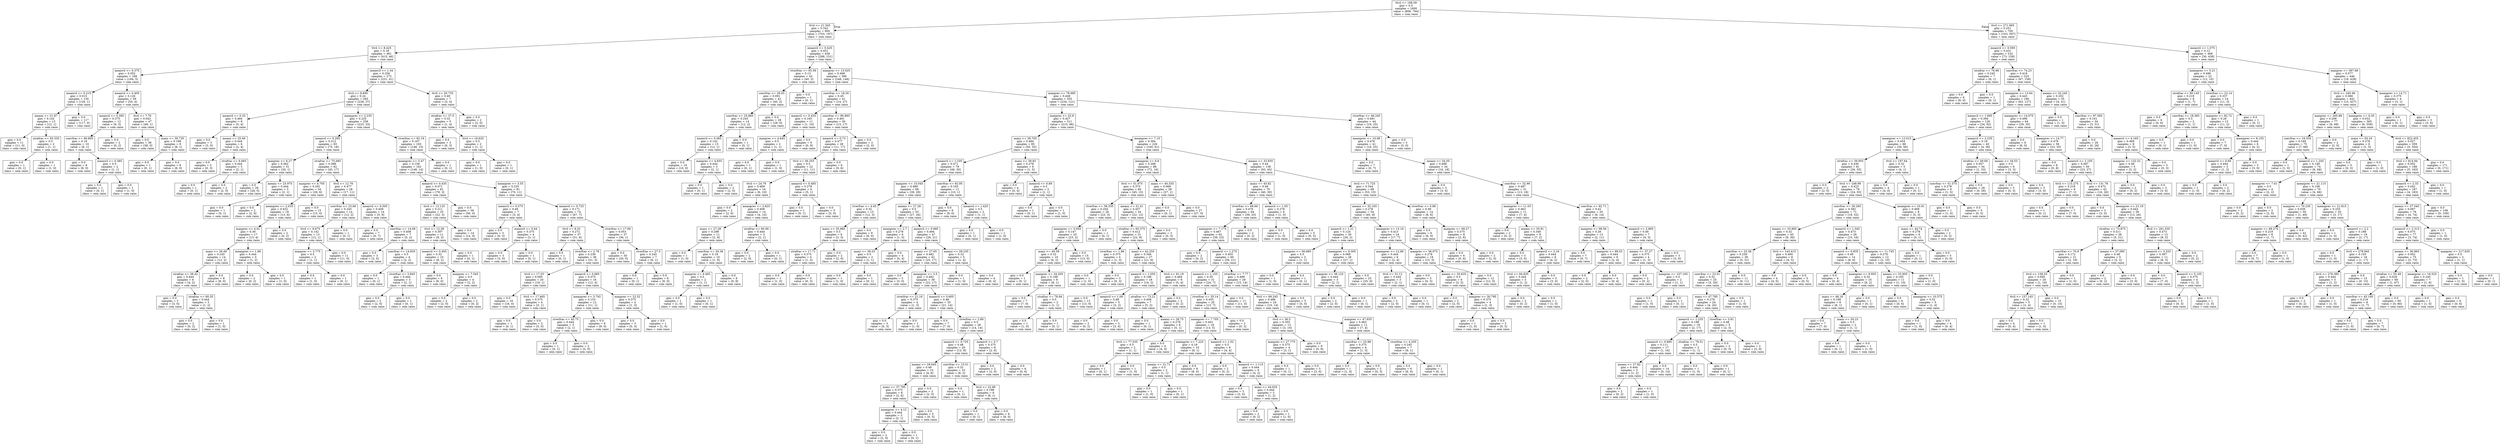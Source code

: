 digraph Tree {
node [shape=box] ;
0 [label="ttvil <= 108.59\ngini = 0.5\nsamples = 1600\nvalue = [806, 794]\nclass = com raios"] ;
1 [label="ttvil <= 21.545\ngini = 0.342\nsamples = 900\nvalue = [703, 197]\nclass = com raios"] ;
0 -> 1 [labeldistance=2.5, labelangle=45, headlabel="True"] ;
2 [label="ttvil <= 8.425\ngini = 0.18\nsamples = 461\nvalue = [415, 46]\nclass = com raios"] ;
1 -> 2 ;
3 [label="meanvil <= 0.375\ngini = 0.052\nsamples = 189\nvalue = [184, 5]\nclass = com raios"] ;
2 -> 3 ;
4 [label="meanvil <= 0.215\ngini = 0.015\nsamples = 130\nvalue = [129, 1]\nclass = com raios"] ;
3 -> 4 ;
5 [label="meanz <= 21.87\ngini = 0.142\nsamples = 13\nvalue = [12, 1]\nclass = com raios"] ;
4 -> 5 ;
6 [label="gini = 0.0\nsamples = 11\nvalue = [11, 0]\nclass = com raios"] ;
5 -> 6 ;
7 [label="strafrac <= 93.335\ngini = 0.5\nsamples = 2\nvalue = [1, 1]\nclass = com raios"] ;
5 -> 7 ;
8 [label="gini = 0.0\nsamples = 1\nvalue = [0, 1]\nclass = sem raios"] ;
7 -> 8 ;
9 [label="gini = 0.0\nsamples = 1\nvalue = [1, 0]\nclass = com raios"] ;
7 -> 9 ;
10 [label="gini = 0.0\nsamples = 117\nvalue = [117, 0]\nclass = com raios"] ;
4 -> 10 ;
11 [label="meanvil <= 0.405\ngini = 0.126\nsamples = 59\nvalue = [55, 4]\nclass = com raios"] ;
3 -> 11 ;
12 [label="meanvil <= 0.395\ngini = 0.375\nsamples = 12\nvalue = [9, 3]\nclass = com raios"] ;
11 -> 12 ;
13 [label="convfrac <= 66.805\ngini = 0.18\nsamples = 10\nvalue = [9, 1]\nclass = com raios"] ;
12 -> 13 ;
14 [label="gini = 0.0\nsamples = 8\nvalue = [8, 0]\nclass = com raios"] ;
13 -> 14 ;
15 [label="meanvil <= 0.385\ngini = 0.5\nsamples = 2\nvalue = [1, 1]\nclass = com raios"] ;
13 -> 15 ;
16 [label="gini = 0.0\nsamples = 1\nvalue = [0, 1]\nclass = sem raios"] ;
15 -> 16 ;
17 [label="gini = 0.0\nsamples = 1\nvalue = [1, 0]\nclass = com raios"] ;
15 -> 17 ;
18 [label="gini = 0.0\nsamples = 2\nvalue = [0, 2]\nclass = sem raios"] ;
12 -> 18 ;
19 [label="ttvil <= 7.76\ngini = 0.042\nsamples = 47\nvalue = [46, 1]\nclass = com raios"] ;
11 -> 19 ;
20 [label="gini = 0.0\nsamples = 38\nvalue = [38, 0]\nclass = com raios"] ;
19 -> 20 ;
21 [label="maxz <= 30.735\ngini = 0.198\nsamples = 9\nvalue = [8, 1]\nclass = com raios"] ;
19 -> 21 ;
22 [label="gini = 0.0\nsamples = 1\nvalue = [0, 1]\nclass = sem raios"] ;
21 -> 22 ;
23 [label="gini = 0.0\nsamples = 8\nvalue = [8, 0]\nclass = com raios"] ;
21 -> 23 ;
24 [label="meanvil <= 1.34\ngini = 0.256\nsamples = 272\nvalue = [231, 41]\nclass = com raios"] ;
2 -> 24 ;
25 [label="ttvil <= 8.695\ngini = 0.24\nsamples = 265\nvalue = [228, 37]\nclass = com raios"] ;
24 -> 25 ;
26 [label="meanvil <= 0.33\ngini = 0.494\nsamples = 9\nvalue = [5, 4]\nclass = com raios"] ;
25 -> 26 ;
27 [label="gini = 0.0\nsamples = 3\nvalue = [3, 0]\nclass = com raios"] ;
26 -> 27 ;
28 [label="meanz <= 25.49\ngini = 0.444\nsamples = 6\nvalue = [2, 4]\nclass = sem raios"] ;
26 -> 28 ;
29 [label="gini = 0.0\nsamples = 3\nvalue = [0, 3]\nclass = sem raios"] ;
28 -> 29 ;
30 [label="strafrac <= 6.665\ngini = 0.444\nsamples = 3\nvalue = [2, 1]\nclass = com raios"] ;
28 -> 30 ;
31 [label="gini = 0.0\nsamples = 1\nvalue = [0, 1]\nclass = sem raios"] ;
30 -> 31 ;
32 [label="gini = 0.0\nsamples = 2\nvalue = [2, 0]\nclass = com raios"] ;
30 -> 32 ;
33 [label="meanprec <= 2.235\ngini = 0.225\nsamples = 256\nvalue = [223, 33]\nclass = com raios"] ;
25 -> 33 ;
34 [label="meanvil <= 0.295\ngini = 0.312\nsamples = 93\nvalue = [75, 18]\nclass = com raios"] ;
33 -> 34 ;
35 [label="maxprec <= 6.27\ngini = 0.062\nsamples = 31\nvalue = [30, 1]\nclass = com raios"] ;
34 -> 35 ;
36 [label="gini = 0.0\nsamples = 28\nvalue = [28, 0]\nclass = com raios"] ;
35 -> 36 ;
37 [label="meanz <= 23.975\ngini = 0.444\nsamples = 3\nvalue = [2, 1]\nclass = com raios"] ;
35 -> 37 ;
38 [label="gini = 0.0\nsamples = 1\nvalue = [0, 1]\nclass = sem raios"] ;
37 -> 38 ;
39 [label="gini = 0.0\nsamples = 2\nvalue = [2, 0]\nclass = com raios"] ;
37 -> 39 ;
40 [label="strafrac <= 75.685\ngini = 0.398\nsamples = 62\nvalue = [45, 17]\nclass = com raios"] ;
34 -> 40 ;
41 [label="maxprec <= 4.705\ngini = 0.291\nsamples = 34\nvalue = [28, 6]\nclass = com raios"] ;
40 -> 41 ;
42 [label="meanprec <= 2.035\ngini = 0.432\nsamples = 19\nvalue = [13, 6]\nclass = com raios"] ;
41 -> 42 ;
43 [label="maxprec <= 4.01\ngini = 0.36\nsamples = 17\nvalue = [13, 4]\nclass = com raios"] ;
42 -> 43 ;
44 [label="maxz <= 26.49\ngini = 0.245\nsamples = 14\nvalue = [12, 2]\nclass = com raios"] ;
43 -> 44 ;
45 [label="strafrac <= 38.42\ngini = 0.444\nsamples = 6\nvalue = [4, 2]\nclass = com raios"] ;
44 -> 45 ;
46 [label="gini = 0.0\nsamples = 3\nvalue = [3, 0]\nclass = com raios"] ;
45 -> 46 ;
47 [label="strafrac <= 60.35\ngini = 0.444\nsamples = 3\nvalue = [1, 2]\nclass = sem raios"] ;
45 -> 47 ;
48 [label="gini = 0.0\nsamples = 2\nvalue = [0, 2]\nclass = sem raios"] ;
47 -> 48 ;
49 [label="gini = 0.0\nsamples = 1\nvalue = [1, 0]\nclass = com raios"] ;
47 -> 49 ;
50 [label="gini = 0.0\nsamples = 8\nvalue = [8, 0]\nclass = com raios"] ;
44 -> 50 ;
51 [label="meanprec <= 1.96\ngini = 0.444\nsamples = 3\nvalue = [1, 2]\nclass = sem raios"] ;
43 -> 51 ;
52 [label="gini = 0.0\nsamples = 2\nvalue = [0, 2]\nclass = sem raios"] ;
51 -> 52 ;
53 [label="gini = 0.0\nsamples = 1\nvalue = [1, 0]\nclass = com raios"] ;
51 -> 53 ;
54 [label="gini = 0.0\nsamples = 2\nvalue = [0, 2]\nclass = sem raios"] ;
42 -> 54 ;
55 [label="gini = 0.0\nsamples = 15\nvalue = [15, 0]\nclass = com raios"] ;
41 -> 55 ;
56 [label="ttvil <= 12.78\ngini = 0.477\nsamples = 28\nvalue = [17, 11]\nclass = com raios"] ;
40 -> 56 ;
57 [label="convfrac <= 23.66\ngini = 0.245\nsamples = 14\nvalue = [12, 2]\nclass = com raios"] ;
56 -> 57 ;
58 [label="ttvil <= 9.675\ngini = 0.142\nsamples = 13\nvalue = [12, 1]\nclass = com raios"] ;
57 -> 58 ;
59 [label="maxprec <= 3.775\ngini = 0.5\nsamples = 2\nvalue = [1, 1]\nclass = com raios"] ;
58 -> 59 ;
60 [label="gini = 0.0\nsamples = 1\nvalue = [1, 0]\nclass = com raios"] ;
59 -> 60 ;
61 [label="gini = 0.0\nsamples = 1\nvalue = [0, 1]\nclass = sem raios"] ;
59 -> 61 ;
62 [label="gini = 0.0\nsamples = 11\nvalue = [11, 0]\nclass = com raios"] ;
58 -> 62 ;
63 [label="gini = 0.0\nsamples = 1\nvalue = [0, 1]\nclass = sem raios"] ;
57 -> 63 ;
64 [label="meanvil <= 0.505\ngini = 0.459\nsamples = 14\nvalue = [5, 9]\nclass = sem raios"] ;
56 -> 64 ;
65 [label="gini = 0.0\nsamples = 7\nvalue = [0, 7]\nclass = sem raios"] ;
64 -> 65 ;
66 [label="convfrac <= 14.09\ngini = 0.408\nsamples = 7\nvalue = [5, 2]\nclass = com raios"] ;
64 -> 66 ;
67 [label="gini = 0.0\nsamples = 3\nvalue = [3, 0]\nclass = com raios"] ;
66 -> 67 ;
68 [label="convfrac <= 14.835\ngini = 0.5\nsamples = 4\nvalue = [2, 2]\nclass = com raios"] ;
66 -> 68 ;
69 [label="gini = 0.0\nsamples = 1\nvalue = [0, 1]\nclass = sem raios"] ;
68 -> 69 ;
70 [label="riverfrac <= 3.845\ngini = 0.444\nsamples = 3\nvalue = [2, 1]\nclass = com raios"] ;
68 -> 70 ;
71 [label="gini = 0.0\nsamples = 2\nvalue = [2, 0]\nclass = com raios"] ;
70 -> 71 ;
72 [label="gini = 0.0\nsamples = 1\nvalue = [0, 1]\nclass = sem raios"] ;
70 -> 72 ;
73 [label="riverfrac <= 92.19\ngini = 0.167\nsamples = 163\nvalue = [148, 15]\nclass = com raios"] ;
33 -> 73 ;
74 [label="meanprec <= 3.47\ngini = 0.158\nsamples = 162\nvalue = [148, 14]\nclass = com raios"] ;
73 -> 74 ;
75 [label="meanvil <= 0.435\ngini = 0.071\nsamples = 81\nvalue = [78, 3]\nclass = com raios"] ;
74 -> 75 ;
76 [label="ttvil <= 13.125\ngini = 0.211\nsamples = 25\nvalue = [22, 3]\nclass = com raios"] ;
75 -> 76 ;
77 [label="ttvil <= 12.38\ngini = 0.397\nsamples = 11\nvalue = [8, 3]\nclass = com raios"] ;
76 -> 77 ;
78 [label="meanvil <= 0.405\ngini = 0.32\nsamples = 10\nvalue = [8, 2]\nclass = com raios"] ;
77 -> 78 ;
79 [label="gini = 0.0\nsamples = 6\nvalue = [6, 0]\nclass = com raios"] ;
78 -> 79 ;
80 [label="maxprec <= 7.545\ngini = 0.5\nsamples = 4\nvalue = [2, 2]\nclass = com raios"] ;
78 -> 80 ;
81 [label="gini = 0.0\nsamples = 2\nvalue = [2, 0]\nclass = com raios"] ;
80 -> 81 ;
82 [label="gini = 0.0\nsamples = 2\nvalue = [0, 2]\nclass = sem raios"] ;
80 -> 82 ;
83 [label="gini = 0.0\nsamples = 1\nvalue = [0, 1]\nclass = sem raios"] ;
77 -> 83 ;
84 [label="gini = 0.0\nsamples = 14\nvalue = [14, 0]\nclass = com raios"] ;
76 -> 84 ;
85 [label="gini = 0.0\nsamples = 56\nvalue = [56, 0]\nclass = com raios"] ;
75 -> 85 ;
86 [label="meanprec <= 3.55\ngini = 0.235\nsamples = 81\nvalue = [70, 11]\nclass = com raios"] ;
74 -> 86 ;
87 [label="meanvil <= 0.575\ngini = 0.49\nsamples = 7\nvalue = [3, 4]\nclass = sem raios"] ;
86 -> 87 ;
88 [label="gini = 0.0\nsamples = 3\nvalue = [0, 3]\nclass = sem raios"] ;
87 -> 88 ;
89 [label="meanvil <= 0.64\ngini = 0.375\nsamples = 4\nvalue = [3, 1]\nclass = com raios"] ;
87 -> 89 ;
90 [label="gini = 0.0\nsamples = 3\nvalue = [3, 0]\nclass = com raios"] ;
89 -> 90 ;
91 [label="gini = 0.0\nsamples = 1\nvalue = [0, 1]\nclass = sem raios"] ;
89 -> 91 ;
92 [label="meanvil <= 0.725\ngini = 0.171\nsamples = 74\nvalue = [67, 7]\nclass = com raios"] ;
86 -> 92 ;
93 [label="ttvil <= 9.32\ngini = 0.272\nsamples = 37\nvalue = [31, 6]\nclass = com raios"] ;
92 -> 93 ;
94 [label="gini = 0.0\nsamples = 1\nvalue = [0, 1]\nclass = sem raios"] ;
93 -> 94 ;
95 [label="riverfrac <= 2.78\ngini = 0.239\nsamples = 36\nvalue = [31, 5]\nclass = com raios"] ;
93 -> 95 ;
96 [label="ttvil <= 17.03\ngini = 0.095\nsamples = 20\nvalue = [19, 1]\nclass = com raios"] ;
95 -> 96 ;
97 [label="gini = 0.0\nsamples = 16\nvalue = [16, 0]\nclass = com raios"] ;
96 -> 97 ;
98 [label="ttvil <= 17.465\ngini = 0.375\nsamples = 4\nvalue = [3, 1]\nclass = com raios"] ;
96 -> 98 ;
99 [label="gini = 0.0\nsamples = 1\nvalue = [0, 1]\nclass = sem raios"] ;
98 -> 99 ;
100 [label="gini = 0.0\nsamples = 3\nvalue = [3, 0]\nclass = com raios"] ;
98 -> 100 ;
101 [label="meanvil <= 0.685\ngini = 0.375\nsamples = 16\nvalue = [12, 4]\nclass = com raios"] ;
95 -> 101 ;
102 [label="meanprec <= 3.745\ngini = 0.153\nsamples = 12\nvalue = [11, 1]\nclass = com raios"] ;
101 -> 102 ;
103 [label="riverfrac <= 45.75\ngini = 0.444\nsamples = 3\nvalue = [2, 1]\nclass = com raios"] ;
102 -> 103 ;
104 [label="gini = 0.0\nsamples = 1\nvalue = [0, 1]\nclass = sem raios"] ;
103 -> 104 ;
105 [label="gini = 0.0\nsamples = 2\nvalue = [2, 0]\nclass = com raios"] ;
103 -> 105 ;
106 [label="gini = 0.0\nsamples = 9\nvalue = [9, 0]\nclass = com raios"] ;
102 -> 106 ;
107 [label="maxprec <= 22.52\ngini = 0.375\nsamples = 4\nvalue = [1, 3]\nclass = sem raios"] ;
101 -> 107 ;
108 [label="gini = 0.0\nsamples = 3\nvalue = [0, 3]\nclass = sem raios"] ;
107 -> 108 ;
109 [label="gini = 0.0\nsamples = 1\nvalue = [1, 0]\nclass = com raios"] ;
107 -> 109 ;
110 [label="riverfrac <= 17.69\ngini = 0.053\nsamples = 37\nvalue = [36, 1]\nclass = com raios"] ;
92 -> 110 ;
111 [label="gini = 0.0\nsamples = 30\nvalue = [30, 0]\nclass = com raios"] ;
110 -> 111 ;
112 [label="riverfrac <= 27.5\ngini = 0.245\nsamples = 7\nvalue = [6, 1]\nclass = com raios"] ;
110 -> 112 ;
113 [label="gini = 0.0\nsamples = 1\nvalue = [0, 1]\nclass = sem raios"] ;
112 -> 113 ;
114 [label="gini = 0.0\nsamples = 6\nvalue = [6, 0]\nclass = com raios"] ;
112 -> 114 ;
115 [label="gini = 0.0\nsamples = 1\nvalue = [0, 1]\nclass = sem raios"] ;
73 -> 115 ;
116 [label="ttvil <= 20.735\ngini = 0.49\nsamples = 7\nvalue = [3, 4]\nclass = sem raios"] ;
24 -> 116 ;
117 [label="strafrac <= 37.5\ngini = 0.32\nsamples = 5\nvalue = [1, 4]\nclass = sem raios"] ;
116 -> 117 ;
118 [label="gini = 0.0\nsamples = 3\nvalue = [0, 3]\nclass = sem raios"] ;
117 -> 118 ;
119 [label="ttvil <= 18.625\ngini = 0.5\nsamples = 2\nvalue = [1, 1]\nclass = com raios"] ;
117 -> 119 ;
120 [label="gini = 0.0\nsamples = 1\nvalue = [1, 0]\nclass = com raios"] ;
119 -> 120 ;
121 [label="gini = 0.0\nsamples = 1\nvalue = [0, 1]\nclass = sem raios"] ;
119 -> 121 ;
122 [label="gini = 0.0\nsamples = 2\nvalue = [2, 0]\nclass = com raios"] ;
116 -> 122 ;
123 [label="meanvil <= 0.425\ngini = 0.451\nsamples = 439\nvalue = [288, 151]\nclass = com raios"] ;
1 -> 123 ;
124 [label="riverfrac <= 65.59\ngini = 0.13\nsamples = 43\nvalue = [40, 3]\nclass = com raios"] ;
123 -> 124 ;
125 [label="convfrac <= 26.03\ngini = 0.091\nsamples = 42\nvalue = [40, 2]\nclass = com raios"] ;
124 -> 125 ;
126 [label="convfrac <= 25.865\ngini = 0.245\nsamples = 14\nvalue = [12, 2]\nclass = com raios"] ;
125 -> 126 ;
127 [label="meanvil <= 0.365\ngini = 0.142\nsamples = 13\nvalue = [12, 1]\nclass = com raios"] ;
126 -> 127 ;
128 [label="gini = 0.0\nsamples = 10\nvalue = [10, 0]\nclass = com raios"] ;
127 -> 128 ;
129 [label="maxprec <= 4.655\ngini = 0.444\nsamples = 3\nvalue = [2, 1]\nclass = com raios"] ;
127 -> 129 ;
130 [label="gini = 0.0\nsamples = 1\nvalue = [0, 1]\nclass = sem raios"] ;
129 -> 130 ;
131 [label="gini = 0.0\nsamples = 2\nvalue = [2, 0]\nclass = com raios"] ;
129 -> 131 ;
132 [label="gini = 0.0\nsamples = 1\nvalue = [0, 1]\nclass = sem raios"] ;
126 -> 132 ;
133 [label="gini = 0.0\nsamples = 28\nvalue = [28, 0]\nclass = com raios"] ;
125 -> 133 ;
134 [label="gini = 0.0\nsamples = 1\nvalue = [0, 1]\nclass = sem raios"] ;
124 -> 134 ;
135 [label="maxprec <= 13.025\ngini = 0.468\nsamples = 396\nvalue = [248, 148]\nclass = com raios"] ;
123 -> 135 ;
136 [label="convfrac <= 18.26\ngini = 0.45\nsamples = 41\nvalue = [14, 27]\nclass = sem raios"] ;
135 -> 136 ;
137 [label="meanvil <= 0.435\ngini = 0.165\nsamples = 11\nvalue = [1, 10]\nclass = sem raios"] ;
136 -> 137 ;
138 [label="maxprec <= 4.645\ngini = 0.5\nsamples = 2\nvalue = [1, 1]\nclass = com raios"] ;
137 -> 138 ;
139 [label="gini = 0.0\nsamples = 1\nvalue = [0, 1]\nclass = sem raios"] ;
138 -> 139 ;
140 [label="gini = 0.0\nsamples = 1\nvalue = [1, 0]\nclass = com raios"] ;
138 -> 140 ;
141 [label="gini = 0.0\nsamples = 9\nvalue = [0, 9]\nclass = sem raios"] ;
137 -> 141 ;
142 [label="convfrac <= 90.895\ngini = 0.491\nsamples = 30\nvalue = [13, 17]\nclass = sem raios"] ;
136 -> 142 ;
143 [label="meanvil <= 0.73\ngini = 0.477\nsamples = 28\nvalue = [11, 17]\nclass = sem raios"] ;
142 -> 143 ;
144 [label="ttvil <= 56.355\ngini = 0.5\nsamples = 22\nvalue = [11, 11]\nclass = com raios"] ;
143 -> 144 ;
145 [label="ttvil <= 24.79\ngini = 0.469\nsamples = 16\nvalue = [6, 10]\nclass = sem raios"] ;
144 -> 145 ;
146 [label="gini = 0.0\nsamples = 2\nvalue = [2, 0]\nclass = com raios"] ;
145 -> 146 ;
147 [label="meanprec <= 2.825\ngini = 0.408\nsamples = 14\nvalue = [4, 10]\nclass = sem raios"] ;
145 -> 147 ;
148 [label="maxz <= 27.28\ngini = 0.298\nsamples = 11\nvalue = [2, 9]\nclass = sem raios"] ;
147 -> 148 ;
149 [label="gini = 0.0\nsamples = 1\nvalue = [1, 0]\nclass = com raios"] ;
148 -> 149 ;
150 [label="convfrac <= 20.36\ngini = 0.18\nsamples = 10\nvalue = [1, 9]\nclass = sem raios"] ;
148 -> 150 ;
151 [label="maxprec <= 9.465\ngini = 0.5\nsamples = 2\nvalue = [1, 1]\nclass = com raios"] ;
150 -> 151 ;
152 [label="gini = 0.0\nsamples = 1\nvalue = [1, 0]\nclass = com raios"] ;
151 -> 152 ;
153 [label="gini = 0.0\nsamples = 1\nvalue = [0, 1]\nclass = sem raios"] ;
151 -> 153 ;
154 [label="gini = 0.0\nsamples = 8\nvalue = [0, 8]\nclass = sem raios"] ;
150 -> 154 ;
155 [label="strafrac <= 60.09\ngini = 0.444\nsamples = 3\nvalue = [2, 1]\nclass = com raios"] ;
147 -> 155 ;
156 [label="gini = 0.0\nsamples = 2\nvalue = [2, 0]\nclass = com raios"] ;
155 -> 156 ;
157 [label="gini = 0.0\nsamples = 1\nvalue = [0, 1]\nclass = sem raios"] ;
155 -> 157 ;
158 [label="meanvil <= 0.485\ngini = 0.278\nsamples = 6\nvalue = [5, 1]\nclass = com raios"] ;
144 -> 158 ;
159 [label="gini = 0.0\nsamples = 1\nvalue = [0, 1]\nclass = sem raios"] ;
158 -> 159 ;
160 [label="gini = 0.0\nsamples = 5\nvalue = [5, 0]\nclass = com raios"] ;
158 -> 160 ;
161 [label="gini = 0.0\nsamples = 6\nvalue = [0, 6]\nclass = sem raios"] ;
143 -> 161 ;
162 [label="gini = 0.0\nsamples = 2\nvalue = [2, 0]\nclass = com raios"] ;
142 -> 162 ;
163 [label="maxprec <= 78.685\ngini = 0.449\nsamples = 355\nvalue = [234, 121]\nclass = com raios"] ;
135 -> 163 ;
164 [label="maxprec <= 25.9\ngini = 0.427\nsamples = 311\nvalue = [215, 96]\nclass = com raios"] ;
163 -> 164 ;
165 [label="maxz <= 39.705\ngini = 0.484\nsamples = 85\nvalue = [50, 35]\nclass = com raios"] ;
164 -> 165 ;
166 [label="meanvil <= 1.105\ngini = 0.471\nsamples = 79\nvalue = [49, 30]\nclass = com raios"] ;
165 -> 166 ;
167 [label="maxprec <= 15.045\ngini = 0.489\nsamples = 68\nvalue = [39, 29]\nclass = com raios"] ;
166 -> 167 ;
168 [label="riverfrac <= 4.45\ngini = 0.32\nsamples = 15\nvalue = [12, 3]\nclass = com raios"] ;
167 -> 168 ;
169 [label="maxz <= 35.965\ngini = 0.5\nsamples = 6\nvalue = [3, 3]\nclass = com raios"] ;
168 -> 169 ;
170 [label="strafrac <= 17.71\ngini = 0.375\nsamples = 4\nvalue = [1, 3]\nclass = sem raios"] ;
169 -> 170 ;
171 [label="gini = 0.0\nsamples = 1\nvalue = [1, 0]\nclass = com raios"] ;
170 -> 171 ;
172 [label="gini = 0.0\nsamples = 3\nvalue = [0, 3]\nclass = sem raios"] ;
170 -> 172 ;
173 [label="gini = 0.0\nsamples = 2\nvalue = [2, 0]\nclass = com raios"] ;
169 -> 173 ;
174 [label="gini = 0.0\nsamples = 9\nvalue = [9, 0]\nclass = com raios"] ;
168 -> 174 ;
175 [label="meanz <= 27.28\ngini = 0.5\nsamples = 53\nvalue = [27, 26]\nclass = com raios"] ;
167 -> 175 ;
176 [label="meanprec <= 2.7\ngini = 0.278\nsamples = 6\nvalue = [1, 5]\nclass = sem raios"] ;
175 -> 176 ;
177 [label="maxz <= 38.33\ngini = 0.5\nsamples = 2\nvalue = [1, 1]\nclass = com raios"] ;
176 -> 177 ;
178 [label="gini = 0.0\nsamples = 1\nvalue = [1, 0]\nclass = com raios"] ;
177 -> 178 ;
179 [label="gini = 0.0\nsamples = 1\nvalue = [0, 1]\nclass = sem raios"] ;
177 -> 179 ;
180 [label="gini = 0.0\nsamples = 4\nvalue = [0, 4]\nclass = sem raios"] ;
176 -> 180 ;
181 [label="meanvil <= 0.995\ngini = 0.494\nsamples = 47\nvalue = [26, 21]\nclass = com raios"] ;
175 -> 181 ;
182 [label="meanz <= 27.65\ngini = 0.482\nsamples = 42\nvalue = [25, 17]\nclass = com raios"] ;
181 -> 182 ;
183 [label="gini = 0.0\nsamples = 3\nvalue = [3, 0]\nclass = com raios"] ;
182 -> 183 ;
184 [label="meanprec <= 3.5\ngini = 0.492\nsamples = 39\nvalue = [22, 17]\nclass = com raios"] ;
182 -> 184 ;
185 [label="riverfrac <= 21.16\ngini = 0.375\nsamples = 4\nvalue = [1, 3]\nclass = sem raios"] ;
184 -> 185 ;
186 [label="gini = 0.0\nsamples = 3\nvalue = [0, 3]\nclass = sem raios"] ;
185 -> 186 ;
187 [label="gini = 0.0\nsamples = 1\nvalue = [1, 0]\nclass = com raios"] ;
185 -> 187 ;
188 [label="meanvil <= 0.605\ngini = 0.48\nsamples = 35\nvalue = [21, 14]\nclass = com raios"] ;
184 -> 188 ;
189 [label="gini = 0.0\nsamples = 7\nvalue = [7, 0]\nclass = com raios"] ;
188 -> 189 ;
190 [label="riverfrac <= 2.89\ngini = 0.5\nsamples = 28\nvalue = [14, 14]\nclass = com raios"] ;
188 -> 190 ;
191 [label="meanvil <= 0.725\ngini = 0.48\nsamples = 20\nvalue = [12, 8]\nclass = com raios"] ;
190 -> 191 ;
192 [label="meanz <= 29.645\ngini = 0.48\nsamples = 10\nvalue = [4, 6]\nclass = sem raios"] ;
191 -> 192 ;
193 [label="maxz <= 37.795\ngini = 0.375\nsamples = 8\nvalue = [2, 6]\nclass = sem raios"] ;
192 -> 193 ;
194 [label="meanprec <= 4.12\ngini = 0.444\nsamples = 3\nvalue = [2, 1]\nclass = com raios"] ;
193 -> 194 ;
195 [label="gini = 0.0\nsamples = 2\nvalue = [2, 0]\nclass = com raios"] ;
194 -> 195 ;
196 [label="gini = 0.0\nsamples = 1\nvalue = [0, 1]\nclass = sem raios"] ;
194 -> 196 ;
197 [label="gini = 0.0\nsamples = 5\nvalue = [0, 5]\nclass = sem raios"] ;
193 -> 197 ;
198 [label="gini = 0.0\nsamples = 2\nvalue = [2, 0]\nclass = com raios"] ;
192 -> 198 ;
199 [label="convfrac <= 15.51\ngini = 0.32\nsamples = 10\nvalue = [8, 2]\nclass = com raios"] ;
191 -> 199 ;
200 [label="gini = 0.0\nsamples = 1\nvalue = [0, 1]\nclass = sem raios"] ;
199 -> 200 ;
201 [label="ttvil <= 22.86\ngini = 0.198\nsamples = 9\nvalue = [8, 1]\nclass = com raios"] ;
199 -> 201 ;
202 [label="gini = 0.0\nsamples = 1\nvalue = [0, 1]\nclass = sem raios"] ;
201 -> 202 ;
203 [label="gini = 0.0\nsamples = 8\nvalue = [8, 0]\nclass = com raios"] ;
201 -> 203 ;
204 [label="meanvil <= 0.7\ngini = 0.375\nsamples = 8\nvalue = [2, 6]\nclass = sem raios"] ;
190 -> 204 ;
205 [label="gini = 0.0\nsamples = 2\nvalue = [2, 0]\nclass = com raios"] ;
204 -> 205 ;
206 [label="gini = 0.0\nsamples = 6\nvalue = [0, 6]\nclass = sem raios"] ;
204 -> 206 ;
207 [label="meanz <= 29.235\ngini = 0.32\nsamples = 5\nvalue = [1, 4]\nclass = sem raios"] ;
181 -> 207 ;
208 [label="gini = 0.0\nsamples = 1\nvalue = [1, 0]\nclass = com raios"] ;
207 -> 208 ;
209 [label="gini = 0.0\nsamples = 4\nvalue = [0, 4]\nclass = sem raios"] ;
207 -> 209 ;
210 [label="convfrac <= 92.95\ngini = 0.165\nsamples = 11\nvalue = [10, 1]\nclass = com raios"] ;
166 -> 210 ;
211 [label="gini = 0.0\nsamples = 9\nvalue = [9, 0]\nclass = com raios"] ;
210 -> 211 ;
212 [label="meanvil <= 1.425\ngini = 0.5\nsamples = 2\nvalue = [1, 1]\nclass = com raios"] ;
210 -> 212 ;
213 [label="gini = 0.0\nsamples = 1\nvalue = [0, 1]\nclass = sem raios"] ;
212 -> 213 ;
214 [label="gini = 0.0\nsamples = 1\nvalue = [1, 0]\nclass = com raios"] ;
212 -> 214 ;
215 [label="maxz <= 39.83\ngini = 0.278\nsamples = 6\nvalue = [1, 5]\nclass = sem raios"] ;
165 -> 215 ;
216 [label="gini = 0.0\nsamples = 4\nvalue = [0, 4]\nclass = sem raios"] ;
215 -> 216 ;
217 [label="meanvil <= 0.89\ngini = 0.5\nsamples = 2\nvalue = [1, 1]\nclass = com raios"] ;
215 -> 217 ;
218 [label="gini = 0.0\nsamples = 1\nvalue = [0, 1]\nclass = sem raios"] ;
217 -> 218 ;
219 [label="gini = 0.0\nsamples = 1\nvalue = [1, 0]\nclass = com raios"] ;
217 -> 219 ;
220 [label="meanprec <= 7.15\ngini = 0.394\nsamples = 226\nvalue = [165, 61]\nclass = com raios"] ;
164 -> 220 ;
221 [label="meanprec <= 6.6\ngini = 0.298\nsamples = 88\nvalue = [72, 16]\nclass = com raios"] ;
220 -> 221 ;
222 [label="ttvil <= 51.075\ngini = 0.375\nsamples = 60\nvalue = [45, 15]\nclass = com raios"] ;
221 -> 222 ;
223 [label="riverfrac <= 58.335\ngini = 0.204\nsamples = 26\nvalue = [23, 3]\nclass = com raios"] ;
222 -> 223 ;
224 [label="meanprec <= 5.055\ngini = 0.147\nsamples = 25\nvalue = [23, 2]\nclass = com raios"] ;
223 -> 224 ;
225 [label="maxz <= 40.59\ngini = 0.32\nsamples = 10\nvalue = [8, 2]\nclass = com raios"] ;
224 -> 225 ;
226 [label="gini = 0.0\nsamples = 1\nvalue = [0, 1]\nclass = sem raios"] ;
225 -> 226 ;
227 [label="maxprec <= 34.205\ngini = 0.198\nsamples = 9\nvalue = [8, 1]\nclass = com raios"] ;
225 -> 227 ;
228 [label="gini = 0.0\nsamples = 7\nvalue = [7, 0]\nclass = com raios"] ;
227 -> 228 ;
229 [label="strafrac <= 78.94\ngini = 0.5\nsamples = 2\nvalue = [1, 1]\nclass = com raios"] ;
227 -> 229 ;
230 [label="gini = 0.0\nsamples = 1\nvalue = [1, 0]\nclass = com raios"] ;
229 -> 230 ;
231 [label="gini = 0.0\nsamples = 1\nvalue = [0, 1]\nclass = sem raios"] ;
229 -> 231 ;
232 [label="gini = 0.0\nsamples = 15\nvalue = [15, 0]\nclass = com raios"] ;
224 -> 232 ;
233 [label="gini = 0.0\nsamples = 1\nvalue = [0, 1]\nclass = sem raios"] ;
223 -> 233 ;
234 [label="meanz <= 31.41\ngini = 0.457\nsamples = 34\nvalue = [22, 12]\nclass = com raios"] ;
222 -> 234 ;
235 [label="strafrac <= 65.375\ngini = 0.412\nsamples = 31\nvalue = [22, 9]\nclass = com raios"] ;
234 -> 235 ;
236 [label="riverfrac <= 1.96\ngini = 0.375\nsamples = 4\nvalue = [1, 3]\nclass = sem raios"] ;
235 -> 236 ;
237 [label="gini = 0.0\nsamples = 1\nvalue = [1, 0]\nclass = com raios"] ;
236 -> 237 ;
238 [label="gini = 0.0\nsamples = 3\nvalue = [0, 3]\nclass = sem raios"] ;
236 -> 238 ;
239 [label="maxz <= 42.255\ngini = 0.346\nsamples = 27\nvalue = [21, 6]\nclass = com raios"] ;
235 -> 239 ;
240 [label="meanvil <= 1.055\ngini = 0.198\nsamples = 18\nvalue = [16, 2]\nclass = com raios"] ;
239 -> 240 ;
241 [label="gini = 0.0\nsamples = 13\nvalue = [13, 0]\nclass = com raios"] ;
240 -> 241 ;
242 [label="meanvil <= 1.09\ngini = 0.48\nsamples = 5\nvalue = [3, 2]\nclass = com raios"] ;
240 -> 242 ;
243 [label="gini = 0.0\nsamples = 2\nvalue = [0, 2]\nclass = sem raios"] ;
242 -> 243 ;
244 [label="gini = 0.0\nsamples = 3\nvalue = [3, 0]\nclass = com raios"] ;
242 -> 244 ;
245 [label="ttvil <= 91.19\ngini = 0.494\nsamples = 9\nvalue = [5, 4]\nclass = com raios"] ;
239 -> 245 ;
246 [label="strafrac <= 73.21\ngini = 0.408\nsamples = 7\nvalue = [5, 2]\nclass = com raios"] ;
245 -> 246 ;
247 [label="gini = 0.0\nsamples = 1\nvalue = [0, 1]\nclass = sem raios"] ;
246 -> 247 ;
248 [label="meanz <= 28.75\ngini = 0.278\nsamples = 6\nvalue = [5, 1]\nclass = com raios"] ;
246 -> 248 ;
249 [label="ttvil <= 77.535\ngini = 0.5\nsamples = 2\nvalue = [1, 1]\nclass = com raios"] ;
248 -> 249 ;
250 [label="gini = 0.0\nsamples = 1\nvalue = [0, 1]\nclass = sem raios"] ;
249 -> 250 ;
251 [label="gini = 0.0\nsamples = 1\nvalue = [1, 0]\nclass = com raios"] ;
249 -> 251 ;
252 [label="gini = 0.0\nsamples = 4\nvalue = [4, 0]\nclass = com raios"] ;
248 -> 252 ;
253 [label="gini = 0.0\nsamples = 2\nvalue = [0, 2]\nclass = sem raios"] ;
245 -> 253 ;
254 [label="gini = 0.0\nsamples = 3\nvalue = [0, 3]\nclass = sem raios"] ;
234 -> 254 ;
255 [label="maxz <= 40.335\ngini = 0.069\nsamples = 28\nvalue = [27, 1]\nclass = com raios"] ;
221 -> 255 ;
256 [label="gini = 0.0\nsamples = 1\nvalue = [0, 1]\nclass = sem raios"] ;
255 -> 256 ;
257 [label="gini = 0.0\nsamples = 27\nvalue = [27, 0]\nclass = com raios"] ;
255 -> 257 ;
258 [label="meanz <= 33.835\ngini = 0.44\nsamples = 138\nvalue = [93, 45]\nclass = com raios"] ;
220 -> 258 ;
259 [label="maxz <= 45.82\ngini = 0.49\nsamples = 70\nvalue = [40, 30]\nclass = com raios"] ;
258 -> 259 ;
260 [label="riverfrac <= 68.66\ngini = 0.476\nsamples = 64\nvalue = [39, 25]\nclass = com raios"] ;
259 -> 260 ;
261 [label="meanprec <= 7.175\ngini = 0.467\nsamples = 62\nvalue = [39, 23]\nclass = com raios"] ;
260 -> 261 ;
262 [label="gini = 0.0\nsamples = 2\nvalue = [0, 2]\nclass = sem raios"] ;
261 -> 262 ;
263 [label="meanvil <= 1.275\ngini = 0.455\nsamples = 60\nvalue = [39, 21]\nclass = com raios"] ;
261 -> 263 ;
264 [label="meanvil <= 1.155\ngini = 0.35\nsamples = 31\nvalue = [24, 7]\nclass = com raios"] ;
263 -> 264 ;
265 [label="riverfrac <= 35.14\ngini = 0.455\nsamples = 20\nvalue = [13, 7]\nclass = com raios"] ;
264 -> 265 ;
266 [label="meanprec <= 7.705\ngini = 0.401\nsamples = 18\nvalue = [13, 5]\nclass = com raios"] ;
265 -> 266 ;
267 [label="meanprec <= 7.225\ngini = 0.18\nsamples = 10\nvalue = [9, 1]\nclass = com raios"] ;
266 -> 267 ;
268 [label="meanz <= 31.71\ngini = 0.5\nsamples = 2\nvalue = [1, 1]\nclass = com raios"] ;
267 -> 268 ;
269 [label="gini = 0.0\nsamples = 1\nvalue = [1, 0]\nclass = com raios"] ;
268 -> 269 ;
270 [label="gini = 0.0\nsamples = 1\nvalue = [0, 1]\nclass = sem raios"] ;
268 -> 270 ;
271 [label="gini = 0.0\nsamples = 8\nvalue = [8, 0]\nclass = com raios"] ;
267 -> 271 ;
272 [label="meanvil <= 1.02\ngini = 0.5\nsamples = 8\nvalue = [4, 4]\nclass = com raios"] ;
266 -> 272 ;
273 [label="gini = 0.0\nsamples = 2\nvalue = [0, 2]\nclass = sem raios"] ;
272 -> 273 ;
274 [label="meanvil <= 1.115\ngini = 0.444\nsamples = 6\nvalue = [4, 2]\nclass = com raios"] ;
272 -> 274 ;
275 [label="gini = 0.0\nsamples = 3\nvalue = [3, 0]\nclass = com raios"] ;
274 -> 275 ;
276 [label="maxz <= 44.625\ngini = 0.444\nsamples = 3\nvalue = [1, 2]\nclass = sem raios"] ;
274 -> 276 ;
277 [label="gini = 0.0\nsamples = 2\nvalue = [0, 2]\nclass = sem raios"] ;
276 -> 277 ;
278 [label="gini = 0.0\nsamples = 1\nvalue = [1, 0]\nclass = com raios"] ;
276 -> 278 ;
279 [label="gini = 0.0\nsamples = 2\nvalue = [0, 2]\nclass = sem raios"] ;
265 -> 279 ;
280 [label="gini = 0.0\nsamples = 11\nvalue = [11, 0]\nclass = com raios"] ;
264 -> 280 ;
281 [label="riverfrac <= 7.77\ngini = 0.499\nsamples = 29\nvalue = [15, 14]\nclass = com raios"] ;
263 -> 281 ;
282 [label="ttvil <= 69.245\ngini = 0.486\nsamples = 24\nvalue = [10, 14]\nclass = sem raios"] ;
281 -> 282 ;
283 [label="ttvil <= 36.5\ngini = 0.355\nsamples = 13\nvalue = [3, 10]\nclass = sem raios"] ;
282 -> 283 ;
284 [label="maxprec <= 27.775\ngini = 0.375\nsamples = 4\nvalue = [3, 1]\nclass = com raios"] ;
283 -> 284 ;
285 [label="gini = 0.0\nsamples = 1\nvalue = [0, 1]\nclass = sem raios"] ;
284 -> 285 ;
286 [label="gini = 0.0\nsamples = 3\nvalue = [3, 0]\nclass = com raios"] ;
284 -> 286 ;
287 [label="gini = 0.0\nsamples = 9\nvalue = [0, 9]\nclass = sem raios"] ;
283 -> 287 ;
288 [label="maxprec <= 47.935\ngini = 0.463\nsamples = 11\nvalue = [7, 4]\nclass = com raios"] ;
282 -> 288 ;
289 [label="convfrac <= 23.98\ngini = 0.375\nsamples = 4\nvalue = [1, 3]\nclass = sem raios"] ;
288 -> 289 ;
290 [label="gini = 0.0\nsamples = 1\nvalue = [1, 0]\nclass = com raios"] ;
289 -> 290 ;
291 [label="gini = 0.0\nsamples = 3\nvalue = [0, 3]\nclass = sem raios"] ;
289 -> 291 ;
292 [label="riverfrac <= 4.205\ngini = 0.245\nsamples = 7\nvalue = [6, 1]\nclass = com raios"] ;
288 -> 292 ;
293 [label="gini = 0.0\nsamples = 6\nvalue = [6, 0]\nclass = com raios"] ;
292 -> 293 ;
294 [label="gini = 0.0\nsamples = 1\nvalue = [0, 1]\nclass = sem raios"] ;
292 -> 294 ;
295 [label="gini = 0.0\nsamples = 5\nvalue = [5, 0]\nclass = com raios"] ;
281 -> 295 ;
296 [label="gini = 0.0\nsamples = 2\nvalue = [0, 2]\nclass = sem raios"] ;
260 -> 296 ;
297 [label="meanvil <= 1.05\ngini = 0.278\nsamples = 6\nvalue = [1, 5]\nclass = sem raios"] ;
259 -> 297 ;
298 [label="gini = 0.0\nsamples = 1\nvalue = [1, 0]\nclass = com raios"] ;
297 -> 298 ;
299 [label="gini = 0.0\nsamples = 5\nvalue = [0, 5]\nclass = sem raios"] ;
297 -> 299 ;
300 [label="ttvil <= 71.725\ngini = 0.344\nsamples = 68\nvalue = [53, 15]\nclass = com raios"] ;
258 -> 300 ;
301 [label="meanz <= 35.165\ngini = 0.278\nsamples = 54\nvalue = [45, 9]\nclass = com raios"] ;
300 -> 301 ;
302 [label="meanvil <= 1.21\ngini = 0.124\nsamples = 30\nvalue = [28, 2]\nclass = com raios"] ;
301 -> 302 ;
303 [label="maxprec <= 56.695\ngini = 0.5\nsamples = 2\nvalue = [1, 1]\nclass = com raios"] ;
302 -> 303 ;
304 [label="gini = 0.0\nsamples = 1\nvalue = [1, 0]\nclass = com raios"] ;
303 -> 304 ;
305 [label="gini = 0.0\nsamples = 1\nvalue = [0, 1]\nclass = sem raios"] ;
303 -> 305 ;
306 [label="meanprec <= 9.305\ngini = 0.069\nsamples = 28\nvalue = [27, 1]\nclass = com raios"] ;
302 -> 306 ;
307 [label="maxprec <= 38.125\ngini = 0.444\nsamples = 3\nvalue = [2, 1]\nclass = com raios"] ;
306 -> 307 ;
308 [label="gini = 0.0\nsamples = 2\nvalue = [2, 0]\nclass = com raios"] ;
307 -> 308 ;
309 [label="gini = 0.0\nsamples = 1\nvalue = [0, 1]\nclass = sem raios"] ;
307 -> 309 ;
310 [label="gini = 0.0\nsamples = 25\nvalue = [25, 0]\nclass = com raios"] ;
306 -> 310 ;
311 [label="meanprec <= 13.18\ngini = 0.413\nsamples = 24\nvalue = [17, 7]\nclass = com raios"] ;
301 -> 311 ;
312 [label="meanprec <= 12.89\ngini = 0.444\nsamples = 6\nvalue = [2, 4]\nclass = sem raios"] ;
311 -> 312 ;
313 [label="ttvil <= 51.12\ngini = 0.444\nsamples = 3\nvalue = [2, 1]\nclass = com raios"] ;
312 -> 313 ;
314 [label="gini = 0.0\nsamples = 2\nvalue = [2, 0]\nclass = com raios"] ;
313 -> 314 ;
315 [label="gini = 0.0\nsamples = 1\nvalue = [0, 1]\nclass = sem raios"] ;
313 -> 315 ;
316 [label="gini = 0.0\nsamples = 3\nvalue = [0, 3]\nclass = sem raios"] ;
312 -> 316 ;
317 [label="maxprec <= 56.075\ngini = 0.278\nsamples = 18\nvalue = [15, 3]\nclass = com raios"] ;
311 -> 317 ;
318 [label="meanz <= 35.635\ngini = 0.5\nsamples = 6\nvalue = [3, 3]\nclass = com raios"] ;
317 -> 318 ;
319 [label="gini = 0.0\nsamples = 2\nvalue = [2, 0]\nclass = com raios"] ;
318 -> 319 ;
320 [label="maxprec <= 30.795\ngini = 0.375\nsamples = 4\nvalue = [1, 3]\nclass = sem raios"] ;
318 -> 320 ;
321 [label="gini = 0.0\nsamples = 1\nvalue = [1, 0]\nclass = com raios"] ;
320 -> 321 ;
322 [label="gini = 0.0\nsamples = 3\nvalue = [0, 3]\nclass = sem raios"] ;
320 -> 322 ;
323 [label="gini = 0.0\nsamples = 12\nvalue = [12, 0]\nclass = com raios"] ;
317 -> 323 ;
324 [label="riverfrac <= 0.98\ngini = 0.49\nsamples = 14\nvalue = [8, 6]\nclass = com raios"] ;
300 -> 324 ;
325 [label="gini = 0.0\nsamples = 6\nvalue = [6, 0]\nclass = com raios"] ;
324 -> 325 ;
326 [label="maxprec <= 69.27\ngini = 0.375\nsamples = 8\nvalue = [2, 6]\nclass = sem raios"] ;
324 -> 326 ;
327 [label="gini = 0.0\nsamples = 6\nvalue = [0, 6]\nclass = sem raios"] ;
326 -> 327 ;
328 [label="gini = 0.0\nsamples = 2\nvalue = [2, 0]\nclass = com raios"] ;
326 -> 328 ;
329 [label="riverfrac <= 46.245\ngini = 0.491\nsamples = 44\nvalue = [19, 25]\nclass = sem raios"] ;
163 -> 329 ;
330 [label="meanprec <= 10.08\ngini = 0.476\nsamples = 41\nvalue = [16, 25]\nclass = sem raios"] ;
329 -> 330 ;
331 [label="gini = 0.0\nsamples = 7\nvalue = [0, 7]\nclass = sem raios"] ;
330 -> 331 ;
332 [label="meanz <= 34.05\ngini = 0.498\nsamples = 34\nvalue = [16, 18]\nclass = sem raios"] ;
330 -> 332 ;
333 [label="gini = 0.0\nsamples = 3\nvalue = [3, 0]\nclass = com raios"] ;
332 -> 333 ;
334 [label="convfrac <= 32.99\ngini = 0.487\nsamples = 31\nvalue = [13, 18]\nclass = sem raios"] ;
332 -> 334 ;
335 [label="meanprec <= 11.03\ngini = 0.463\nsamples = 11\nvalue = [7, 4]\nclass = com raios"] ;
334 -> 335 ;
336 [label="gini = 0.0\nsamples = 2\nvalue = [0, 2]\nclass = sem raios"] ;
335 -> 336 ;
337 [label="meanz <= 35.91\ngini = 0.346\nsamples = 9\nvalue = [7, 2]\nclass = com raios"] ;
335 -> 337 ;
338 [label="gini = 0.0\nsamples = 3\nvalue = [3, 0]\nclass = com raios"] ;
337 -> 338 ;
339 [label="meanvil <= 2.16\ngini = 0.444\nsamples = 6\nvalue = [4, 2]\nclass = com raios"] ;
337 -> 339 ;
340 [label="ttvil <= 94.835\ngini = 0.444\nsamples = 3\nvalue = [1, 2]\nclass = sem raios"] ;
339 -> 340 ;
341 [label="gini = 0.0\nsamples = 2\nvalue = [0, 2]\nclass = sem raios"] ;
340 -> 341 ;
342 [label="gini = 0.0\nsamples = 1\nvalue = [1, 0]\nclass = com raios"] ;
340 -> 342 ;
343 [label="gini = 0.0\nsamples = 3\nvalue = [3, 0]\nclass = com raios"] ;
339 -> 343 ;
344 [label="convfrac <= 92.71\ngini = 0.42\nsamples = 20\nvalue = [6, 14]\nclass = sem raios"] ;
334 -> 344 ;
345 [label="maxprec <= 98.56\ngini = 0.26\nsamples = 13\nvalue = [2, 11]\nclass = sem raios"] ;
344 -> 345 ;
346 [label="gini = 0.0\nsamples = 7\nvalue = [0, 7]\nclass = sem raios"] ;
345 -> 346 ;
347 [label="maxprec <= 99.53\ngini = 0.444\nsamples = 6\nvalue = [2, 4]\nclass = sem raios"] ;
345 -> 347 ;
348 [label="gini = 0.0\nsamples = 2\nvalue = [2, 0]\nclass = com raios"] ;
347 -> 348 ;
349 [label="gini = 0.0\nsamples = 4\nvalue = [0, 4]\nclass = sem raios"] ;
347 -> 349 ;
350 [label="meanvil <= 2.865\ngini = 0.49\nsamples = 7\nvalue = [4, 3]\nclass = com raios"] ;
344 -> 350 ;
351 [label="meanz <= 37.27\ngini = 0.375\nsamples = 4\nvalue = [1, 3]\nclass = sem raios"] ;
350 -> 351 ;
352 [label="gini = 0.0\nsamples = 2\nvalue = [0, 2]\nclass = sem raios"] ;
351 -> 352 ;
353 [label="maxprec <= 107.165\ngini = 0.5\nsamples = 2\nvalue = [1, 1]\nclass = com raios"] ;
351 -> 353 ;
354 [label="gini = 0.0\nsamples = 1\nvalue = [1, 0]\nclass = com raios"] ;
353 -> 354 ;
355 [label="gini = 0.0\nsamples = 1\nvalue = [0, 1]\nclass = sem raios"] ;
353 -> 355 ;
356 [label="gini = 0.0\nsamples = 3\nvalue = [3, 0]\nclass = com raios"] ;
350 -> 356 ;
357 [label="gini = 0.0\nsamples = 3\nvalue = [3, 0]\nclass = com raios"] ;
329 -> 357 ;
358 [label="ttvil <= 271.065\ngini = 0.251\nsamples = 700\nvalue = [103, 597]\nclass = sem raios"] ;
0 -> 358 [labeldistance=2.5, labelangle=-45, headlabel="False"] ;
359 [label="meanvil <= 0.595\ngini = 0.431\nsamples = 232\nvalue = [73, 159]\nclass = sem raios"] ;
358 -> 359 ;
360 [label="strafrac <= 76.99\ngini = 0.245\nsamples = 7\nvalue = [6, 1]\nclass = com raios"] ;
359 -> 360 ;
361 [label="gini = 0.0\nsamples = 6\nvalue = [6, 0]\nclass = com raios"] ;
360 -> 361 ;
362 [label="gini = 0.0\nsamples = 1\nvalue = [0, 1]\nclass = sem raios"] ;
360 -> 362 ;
363 [label="convfrac <= 74.23\ngini = 0.418\nsamples = 225\nvalue = [67, 158]\nclass = sem raios"] ;
359 -> 363 ;
364 [label="meanprec <= 13.64\ngini = 0.443\nsamples = 190\nvalue = [63, 127]\nclass = sem raios"] ;
363 -> 364 ;
365 [label="meanvil <= 1.695\ngini = 0.394\nsamples = 126\nvalue = [34, 92]\nclass = sem raios"] ;
364 -> 365 ;
366 [label="meanprec <= 12.015\ngini = 0.454\nsamples = 86\nvalue = [30, 56]\nclass = sem raios"] ;
365 -> 366 ;
367 [label="strafrac <= 39.955\ngini = 0.436\nsamples = 81\nvalue = [26, 55]\nclass = sem raios"] ;
366 -> 367 ;
368 [label="gini = 0.0\nsamples = 2\nvalue = [2, 0]\nclass = com raios"] ;
367 -> 368 ;
369 [label="ttvil <= 248.99\ngini = 0.423\nsamples = 79\nvalue = [24, 55]\nclass = sem raios"] ;
367 -> 369 ;
370 [label="convfrac <= 30.265\ngini = 0.392\nsamples = 71\nvalue = [19, 52]\nclass = sem raios"] ;
369 -> 370 ;
371 [label="meanz <= 33.905\ngini = 0.32\nsamples = 45\nvalue = [9, 36]\nclass = sem raios"] ;
370 -> 371 ;
372 [label="convfrac <= 23.38\ngini = 0.239\nsamples = 36\nvalue = [5, 31]\nclass = sem raios"] ;
371 -> 372 ;
373 [label="convfrac <= 23.01\ngini = 0.32\nsamples = 25\nvalue = [5, 20]\nclass = sem raios"] ;
372 -> 373 ;
374 [label="maxz <= 47.785\ngini = 0.278\nsamples = 24\nvalue = [4, 20]\nclass = sem raios"] ;
373 -> 374 ;
375 [label="meanvil <= 1.235\ngini = 0.188\nsamples = 19\nvalue = [2, 17]\nclass = sem raios"] ;
374 -> 375 ;
376 [label="meanvil <= 0.685\ngini = 0.111\nsamples = 17\nvalue = [1, 16]\nclass = sem raios"] ;
375 -> 376 ;
377 [label="meanz <= 27.82\ngini = 0.444\nsamples = 3\nvalue = [1, 2]\nclass = sem raios"] ;
376 -> 377 ;
378 [label="gini = 0.0\nsamples = 2\nvalue = [0, 2]\nclass = sem raios"] ;
377 -> 378 ;
379 [label="gini = 0.0\nsamples = 1\nvalue = [1, 0]\nclass = com raios"] ;
377 -> 379 ;
380 [label="gini = 0.0\nsamples = 14\nvalue = [0, 14]\nclass = sem raios"] ;
376 -> 380 ;
381 [label="strafrac <= 79.51\ngini = 0.5\nsamples = 2\nvalue = [1, 1]\nclass = com raios"] ;
375 -> 381 ;
382 [label="gini = 0.0\nsamples = 1\nvalue = [1, 0]\nclass = com raios"] ;
381 -> 382 ;
383 [label="gini = 0.0\nsamples = 1\nvalue = [0, 1]\nclass = sem raios"] ;
381 -> 383 ;
384 [label="riverfrac <= 3.81\ngini = 0.48\nsamples = 5\nvalue = [2, 3]\nclass = sem raios"] ;
374 -> 384 ;
385 [label="gini = 0.0\nsamples = 3\nvalue = [0, 3]\nclass = sem raios"] ;
384 -> 385 ;
386 [label="gini = 0.0\nsamples = 2\nvalue = [2, 0]\nclass = com raios"] ;
384 -> 386 ;
387 [label="gini = 0.0\nsamples = 1\nvalue = [1, 0]\nclass = com raios"] ;
373 -> 387 ;
388 [label="gini = 0.0\nsamples = 11\nvalue = [0, 11]\nclass = sem raios"] ;
372 -> 388 ;
389 [label="ttvil <= 143.415\ngini = 0.494\nsamples = 9\nvalue = [4, 5]\nclass = sem raios"] ;
371 -> 389 ;
390 [label="gini = 0.0\nsamples = 4\nvalue = [4, 0]\nclass = com raios"] ;
389 -> 390 ;
391 [label="gini = 0.0\nsamples = 5\nvalue = [0, 5]\nclass = sem raios"] ;
389 -> 391 ;
392 [label="meanvil <= 1.345\ngini = 0.473\nsamples = 26\nvalue = [10, 16]\nclass = sem raios"] ;
370 -> 392 ;
393 [label="meanvil <= 0.835\ngini = 0.49\nsamples = 14\nvalue = [8, 6]\nclass = com raios"] ;
392 -> 393 ;
394 [label="gini = 0.0\nsamples = 4\nvalue = [0, 4]\nclass = sem raios"] ;
393 -> 394 ;
395 [label="meanprec <= 9.955\ngini = 0.32\nsamples = 10\nvalue = [8, 2]\nclass = com raios"] ;
393 -> 395 ;
396 [label="maxz <= 48.16\ngini = 0.198\nsamples = 9\nvalue = [8, 1]\nclass = com raios"] ;
395 -> 396 ;
397 [label="gini = 0.0\nsamples = 7\nvalue = [7, 0]\nclass = com raios"] ;
396 -> 397 ;
398 [label="maxz <= 50.23\ngini = 0.5\nsamples = 2\nvalue = [1, 1]\nclass = com raios"] ;
396 -> 398 ;
399 [label="gini = 0.0\nsamples = 1\nvalue = [0, 1]\nclass = sem raios"] ;
398 -> 399 ;
400 [label="gini = 0.0\nsamples = 1\nvalue = [1, 0]\nclass = com raios"] ;
398 -> 400 ;
401 [label="gini = 0.0\nsamples = 1\nvalue = [0, 1]\nclass = sem raios"] ;
395 -> 401 ;
402 [label="meanprec <= 11.745\ngini = 0.278\nsamples = 12\nvalue = [2, 10]\nclass = sem raios"] ;
392 -> 402 ;
403 [label="meanz <= 33.905\ngini = 0.165\nsamples = 11\nvalue = [1, 10]\nclass = sem raios"] ;
402 -> 403 ;
404 [label="gini = 0.0\nsamples = 6\nvalue = [0, 6]\nclass = sem raios"] ;
403 -> 404 ;
405 [label="meanprec <= 10.575\ngini = 0.32\nsamples = 5\nvalue = [1, 4]\nclass = sem raios"] ;
403 -> 405 ;
406 [label="gini = 0.0\nsamples = 1\nvalue = [1, 0]\nclass = com raios"] ;
405 -> 406 ;
407 [label="gini = 0.0\nsamples = 4\nvalue = [0, 4]\nclass = sem raios"] ;
405 -> 407 ;
408 [label="gini = 0.0\nsamples = 1\nvalue = [1, 0]\nclass = com raios"] ;
402 -> 408 ;
409 [label="meanprec <= 10.91\ngini = 0.469\nsamples = 8\nvalue = [5, 3]\nclass = com raios"] ;
369 -> 409 ;
410 [label="maxz <= 44.74\ngini = 0.278\nsamples = 6\nvalue = [5, 1]\nclass = com raios"] ;
409 -> 410 ;
411 [label="gini = 0.0\nsamples = 1\nvalue = [0, 1]\nclass = sem raios"] ;
410 -> 411 ;
412 [label="gini = 0.0\nsamples = 5\nvalue = [5, 0]\nclass = com raios"] ;
410 -> 412 ;
413 [label="gini = 0.0\nsamples = 2\nvalue = [0, 2]\nclass = sem raios"] ;
409 -> 413 ;
414 [label="ttvil <= 197.64\ngini = 0.32\nsamples = 5\nvalue = [4, 1]\nclass = com raios"] ;
366 -> 414 ;
415 [label="gini = 0.0\nsamples = 4\nvalue = [4, 0]\nclass = com raios"] ;
414 -> 415 ;
416 [label="gini = 0.0\nsamples = 1\nvalue = [0, 1]\nclass = sem raios"] ;
414 -> 416 ;
417 [label="meanvil <= 2.235\ngini = 0.18\nsamples = 40\nvalue = [4, 36]\nclass = sem raios"] ;
365 -> 417 ;
418 [label="strafrac <= 49.69\ngini = 0.057\nsamples = 34\nvalue = [1, 33]\nclass = sem raios"] ;
417 -> 418 ;
419 [label="convfrac <= 51.375\ngini = 0.278\nsamples = 6\nvalue = [1, 5]\nclass = sem raios"] ;
418 -> 419 ;
420 [label="gini = 0.0\nsamples = 1\nvalue = [1, 0]\nclass = com raios"] ;
419 -> 420 ;
421 [label="gini = 0.0\nsamples = 5\nvalue = [0, 5]\nclass = sem raios"] ;
419 -> 421 ;
422 [label="gini = 0.0\nsamples = 28\nvalue = [0, 28]\nclass = sem raios"] ;
418 -> 422 ;
423 [label="meanz <= 34.53\ngini = 0.5\nsamples = 6\nvalue = [3, 3]\nclass = com raios"] ;
417 -> 423 ;
424 [label="gini = 0.0\nsamples = 3\nvalue = [0, 3]\nclass = sem raios"] ;
423 -> 424 ;
425 [label="gini = 0.0\nsamples = 3\nvalue = [3, 0]\nclass = com raios"] ;
423 -> 425 ;
426 [label="meanprec <= 14.075\ngini = 0.496\nsamples = 64\nvalue = [29, 35]\nclass = sem raios"] ;
364 -> 426 ;
427 [label="gini = 0.0\nsamples = 6\nvalue = [6, 0]\nclass = com raios"] ;
426 -> 427 ;
428 [label="meanprec <= 14.77\ngini = 0.479\nsamples = 58\nvalue = [23, 35]\nclass = sem raios"] ;
426 -> 428 ;
429 [label="gini = 0.0\nsamples = 8\nvalue = [0, 8]\nclass = sem raios"] ;
428 -> 429 ;
430 [label="meanvil <= 2.105\ngini = 0.497\nsamples = 50\nvalue = [23, 27]\nclass = sem raios"] ;
428 -> 430 ;
431 [label="ttvil <= 115.275\ngini = 0.219\nsamples = 8\nvalue = [7, 1]\nclass = com raios"] ;
430 -> 431 ;
432 [label="gini = 0.0\nsamples = 1\nvalue = [0, 1]\nclass = sem raios"] ;
431 -> 432 ;
433 [label="gini = 0.0\nsamples = 7\nvalue = [7, 0]\nclass = com raios"] ;
431 -> 433 ;
434 [label="ttvil <= 131.78\ngini = 0.472\nsamples = 42\nvalue = [16, 26]\nclass = sem raios"] ;
430 -> 434 ;
435 [label="gini = 0.0\nsamples = 3\nvalue = [3, 0]\nclass = com raios"] ;
434 -> 435 ;
436 [label="meanprec <= 21.19\ngini = 0.444\nsamples = 39\nvalue = [13, 26]\nclass = sem raios"] ;
434 -> 436 ;
437 [label="strafrac <= 73.875\ngini = 0.311\nsamples = 26\nvalue = [5, 21]\nclass = sem raios"] ;
436 -> 437 ;
438 [label="convfrac <= 70.9\ngini = 0.172\nsamples = 21\nvalue = [2, 19]\nclass = sem raios"] ;
437 -> 438 ;
439 [label="ttvil <= 158.33\ngini = 0.095\nsamples = 20\nvalue = [1, 19]\nclass = sem raios"] ;
438 -> 439 ;
440 [label="ttvil <= 157.145\ngini = 0.32\nsamples = 5\nvalue = [1, 4]\nclass = sem raios"] ;
439 -> 440 ;
441 [label="gini = 0.0\nsamples = 4\nvalue = [0, 4]\nclass = sem raios"] ;
440 -> 441 ;
442 [label="gini = 0.0\nsamples = 1\nvalue = [1, 0]\nclass = com raios"] ;
440 -> 442 ;
443 [label="gini = 0.0\nsamples = 15\nvalue = [0, 15]\nclass = sem raios"] ;
439 -> 443 ;
444 [label="gini = 0.0\nsamples = 1\nvalue = [1, 0]\nclass = com raios"] ;
438 -> 444 ;
445 [label="meanz <= 37.095\ngini = 0.48\nsamples = 5\nvalue = [3, 2]\nclass = com raios"] ;
437 -> 445 ;
446 [label="gini = 0.0\nsamples = 2\nvalue = [0, 2]\nclass = sem raios"] ;
445 -> 446 ;
447 [label="gini = 0.0\nsamples = 3\nvalue = [3, 0]\nclass = com raios"] ;
445 -> 447 ;
448 [label="ttvil <= 261.535\ngini = 0.473\nsamples = 13\nvalue = [8, 5]\nclass = com raios"] ;
436 -> 448 ;
449 [label="meanvil <= 3.325\ngini = 0.397\nsamples = 11\nvalue = [8, 3]\nclass = com raios"] ;
448 -> 449 ;
450 [label="gini = 0.0\nsamples = 7\nvalue = [7, 0]\nclass = com raios"] ;
449 -> 450 ;
451 [label="meanvil <= 5.105\ngini = 0.375\nsamples = 4\nvalue = [1, 3]\nclass = sem raios"] ;
449 -> 451 ;
452 [label="gini = 0.0\nsamples = 3\nvalue = [0, 3]\nclass = sem raios"] ;
451 -> 452 ;
453 [label="gini = 0.0\nsamples = 1\nvalue = [1, 0]\nclass = com raios"] ;
451 -> 453 ;
454 [label="gini = 0.0\nsamples = 2\nvalue = [0, 2]\nclass = sem raios"] ;
448 -> 454 ;
455 [label="meanz <= 32.245\ngini = 0.202\nsamples = 35\nvalue = [4, 31]\nclass = sem raios"] ;
363 -> 455 ;
456 [label="gini = 0.0\nsamples = 1\nvalue = [1, 0]\nclass = com raios"] ;
455 -> 456 ;
457 [label="convfrac <= 97.565\ngini = 0.161\nsamples = 34\nvalue = [3, 31]\nclass = sem raios"] ;
455 -> 457 ;
458 [label="gini = 0.0\nsamples = 26\nvalue = [0, 26]\nclass = sem raios"] ;
457 -> 458 ;
459 [label="meanvil <= 4.165\ngini = 0.469\nsamples = 8\nvalue = [3, 5]\nclass = sem raios"] ;
457 -> 459 ;
460 [label="maxprec <= 132.52\ngini = 0.48\nsamples = 5\nvalue = [3, 2]\nclass = com raios"] ;
459 -> 460 ;
461 [label="gini = 0.0\nsamples = 2\nvalue = [0, 2]\nclass = sem raios"] ;
460 -> 461 ;
462 [label="gini = 0.0\nsamples = 3\nvalue = [3, 0]\nclass = com raios"] ;
460 -> 462 ;
463 [label="gini = 0.0\nsamples = 3\nvalue = [0, 3]\nclass = sem raios"] ;
459 -> 463 ;
464 [label="meanvil <= 1.075\ngini = 0.12\nsamples = 468\nvalue = [30, 438]\nclass = sem raios"] ;
358 -> 464 ;
465 [label="meanprec <= 5.21\ngini = 0.496\nsamples = 22\nvalue = [12, 10]\nclass = com raios"] ;
464 -> 465 ;
466 [label="strafrac <= 80.145\ngini = 0.219\nsamples = 8\nvalue = [1, 7]\nclass = sem raios"] ;
465 -> 466 ;
467 [label="gini = 0.0\nsamples = 6\nvalue = [0, 6]\nclass = sem raios"] ;
466 -> 467 ;
468 [label="convfrac <= 18.365\ngini = 0.5\nsamples = 2\nvalue = [1, 1]\nclass = com raios"] ;
466 -> 468 ;
469 [label="gini = 0.0\nsamples = 1\nvalue = [0, 1]\nclass = sem raios"] ;
468 -> 469 ;
470 [label="gini = 0.0\nsamples = 1\nvalue = [1, 0]\nclass = com raios"] ;
468 -> 470 ;
471 [label="riverfrac <= 23.14\ngini = 0.337\nsamples = 14\nvalue = [11, 3]\nclass = com raios"] ;
465 -> 471 ;
472 [label="maxprec <= 92.72\ngini = 0.26\nsamples = 13\nvalue = [11, 2]\nclass = com raios"] ;
471 -> 472 ;
473 [label="gini = 0.0\nsamples = 7\nvalue = [7, 0]\nclass = com raios"] ;
472 -> 473 ;
474 [label="meanprec <= 8.155\ngini = 0.444\nsamples = 6\nvalue = [4, 2]\nclass = com raios"] ;
472 -> 474 ;
475 [label="meanvil <= 0.69\ngini = 0.444\nsamples = 3\nvalue = [1, 2]\nclass = sem raios"] ;
474 -> 475 ;
476 [label="gini = 0.0\nsamples = 1\nvalue = [1, 0]\nclass = com raios"] ;
475 -> 476 ;
477 [label="gini = 0.0\nsamples = 2\nvalue = [0, 2]\nclass = sem raios"] ;
475 -> 477 ;
478 [label="gini = 0.0\nsamples = 3\nvalue = [3, 0]\nclass = com raios"] ;
474 -> 478 ;
479 [label="gini = 0.0\nsamples = 1\nvalue = [0, 1]\nclass = sem raios"] ;
471 -> 479 ;
480 [label="maxprec <= 387.68\ngini = 0.077\nsamples = 446\nvalue = [18, 428]\nclass = sem raios"] ;
464 -> 480 ;
481 [label="ttvil <= 340.48\ngini = 0.066\nsamples = 442\nvalue = [15, 427]\nclass = sem raios"] ;
480 -> 481 ;
482 [label="maxprec <= 265.89\ngini = 0.206\nsamples = 77\nvalue = [9, 68]\nclass = sem raios"] ;
481 -> 482 ;
483 [label="convfrac <= 16.555\ngini = 0.169\nsamples = 75\nvalue = [7, 68]\nclass = sem raios"] ;
482 -> 483 ;
484 [label="gini = 0.0\nsamples = 1\nvalue = [1, 0]\nclass = com raios"] ;
483 -> 484 ;
485 [label="meanvil <= 1.245\ngini = 0.149\nsamples = 74\nvalue = [6, 68]\nclass = sem raios"] ;
483 -> 485 ;
486 [label="meanprec <= 7.01\ngini = 0.5\nsamples = 4\nvalue = [2, 2]\nclass = com raios"] ;
485 -> 486 ;
487 [label="gini = 0.0\nsamples = 2\nvalue = [0, 2]\nclass = sem raios"] ;
486 -> 487 ;
488 [label="gini = 0.0\nsamples = 2\nvalue = [2, 0]\nclass = com raios"] ;
486 -> 488 ;
489 [label="meanprec <= 21.115\ngini = 0.108\nsamples = 70\nvalue = [4, 66]\nclass = sem raios"] ;
485 -> 489 ;
490 [label="maxprec <= 70.235\ngini = 0.039\nsamples = 50\nvalue = [1, 49]\nclass = sem raios"] ;
489 -> 490 ;
491 [label="maxprec <= 68.275\ngini = 0.219\nsamples = 8\nvalue = [1, 7]\nclass = sem raios"] ;
490 -> 491 ;
492 [label="gini = 0.0\nsamples = 7\nvalue = [0, 7]\nclass = sem raios"] ;
491 -> 492 ;
493 [label="gini = 0.0\nsamples = 1\nvalue = [1, 0]\nclass = com raios"] ;
491 -> 493 ;
494 [label="gini = 0.0\nsamples = 42\nvalue = [0, 42]\nclass = sem raios"] ;
490 -> 494 ;
495 [label="meanprec <= 21.815\ngini = 0.255\nsamples = 20\nvalue = [3, 17]\nclass = sem raios"] ;
489 -> 495 ;
496 [label="gini = 0.0\nsamples = 1\nvalue = [1, 0]\nclass = com raios"] ;
495 -> 496 ;
497 [label="meanvil <= 2.2\ngini = 0.188\nsamples = 19\nvalue = [2, 17]\nclass = sem raios"] ;
495 -> 497 ;
498 [label="gini = 0.0\nsamples = 1\nvalue = [1, 0]\nclass = com raios"] ;
497 -> 498 ;
499 [label="ttvil <= 278.945\ngini = 0.105\nsamples = 18\nvalue = [1, 17]\nclass = sem raios"] ;
497 -> 499 ;
500 [label="ttvil <= 276.385\ngini = 0.444\nsamples = 3\nvalue = [1, 2]\nclass = sem raios"] ;
499 -> 500 ;
501 [label="gini = 0.0\nsamples = 2\nvalue = [0, 2]\nclass = sem raios"] ;
500 -> 501 ;
502 [label="gini = 0.0\nsamples = 1\nvalue = [1, 0]\nclass = com raios"] ;
500 -> 502 ;
503 [label="gini = 0.0\nsamples = 15\nvalue = [0, 15]\nclass = sem raios"] ;
499 -> 503 ;
504 [label="gini = 0.0\nsamples = 2\nvalue = [2, 0]\nclass = com raios"] ;
482 -> 504 ;
505 [label="meanprec <= 6.35\ngini = 0.032\nsamples = 365\nvalue = [6, 359]\nclass = sem raios"] ;
481 -> 505 ;
506 [label="maxz <= 50.19\ngini = 0.278\nsamples = 6\nvalue = [1, 5]\nclass = sem raios"] ;
505 -> 506 ;
507 [label="gini = 0.0\nsamples = 5\nvalue = [0, 5]\nclass = sem raios"] ;
506 -> 507 ;
508 [label="gini = 0.0\nsamples = 1\nvalue = [1, 0]\nclass = com raios"] ;
506 -> 508 ;
509 [label="ttvil <= 822.455\ngini = 0.027\nsamples = 359\nvalue = [5, 354]\nclass = sem raios"] ;
505 -> 509 ;
510 [label="ttvil <= 814.94\ngini = 0.052\nsamples = 188\nvalue = [5, 183]\nclass = sem raios"] ;
509 -> 510 ;
511 [label="meanvil <= 2.33\ngini = 0.042\nsamples = 187\nvalue = [4, 183]\nclass = sem raios"] ;
510 -> 511 ;
512 [label="meanz <= 37.545\ngini = 0.097\nsamples = 78\nvalue = [4, 74]\nclass = sem raios"] ;
511 -> 512 ;
513 [label="meanvil <= 2.315\ngini = 0.075\nsamples = 77\nvalue = [3, 74]\nclass = sem raios"] ;
512 -> 513 ;
514 [label="meanz <= 36.965\ngini = 0.052\nsamples = 75\nvalue = [2, 73]\nclass = sem raios"] ;
513 -> 514 ;
515 [label="strafrac <= 55.49\ngini = 0.029\nsamples = 68\nvalue = [1, 67]\nclass = sem raios"] ;
514 -> 515 ;
516 [label="convfrac <= 45.195\ngini = 0.219\nsamples = 8\nvalue = [1, 7]\nclass = sem raios"] ;
515 -> 516 ;
517 [label="gini = 0.0\nsamples = 1\nvalue = [1, 0]\nclass = com raios"] ;
516 -> 517 ;
518 [label="gini = 0.0\nsamples = 7\nvalue = [0, 7]\nclass = sem raios"] ;
516 -> 518 ;
519 [label="gini = 0.0\nsamples = 60\nvalue = [0, 60]\nclass = sem raios"] ;
515 -> 519 ;
520 [label="meanprec <= 16.525\ngini = 0.245\nsamples = 7\nvalue = [1, 6]\nclass = sem raios"] ;
514 -> 520 ;
521 [label="gini = 0.0\nsamples = 1\nvalue = [1, 0]\nclass = com raios"] ;
520 -> 521 ;
522 [label="gini = 0.0\nsamples = 6\nvalue = [0, 6]\nclass = sem raios"] ;
520 -> 522 ;
523 [label="maxprec <= 217.635\ngini = 0.5\nsamples = 2\nvalue = [1, 1]\nclass = com raios"] ;
513 -> 523 ;
524 [label="gini = 0.0\nsamples = 1\nvalue = [1, 0]\nclass = com raios"] ;
523 -> 524 ;
525 [label="gini = 0.0\nsamples = 1\nvalue = [0, 1]\nclass = sem raios"] ;
523 -> 525 ;
526 [label="gini = 0.0\nsamples = 1\nvalue = [1, 0]\nclass = com raios"] ;
512 -> 526 ;
527 [label="gini = 0.0\nsamples = 109\nvalue = [0, 109]\nclass = sem raios"] ;
511 -> 527 ;
528 [label="gini = 0.0\nsamples = 1\nvalue = [1, 0]\nclass = com raios"] ;
510 -> 528 ;
529 [label="gini = 0.0\nsamples = 171\nvalue = [0, 171]\nclass = sem raios"] ;
509 -> 529 ;
530 [label="meanprec <= 14.71\ngini = 0.375\nsamples = 4\nvalue = [3, 1]\nclass = com raios"] ;
480 -> 530 ;
531 [label="gini = 0.0\nsamples = 1\nvalue = [0, 1]\nclass = sem raios"] ;
530 -> 531 ;
532 [label="gini = 0.0\nsamples = 3\nvalue = [3, 0]\nclass = com raios"] ;
530 -> 532 ;
}